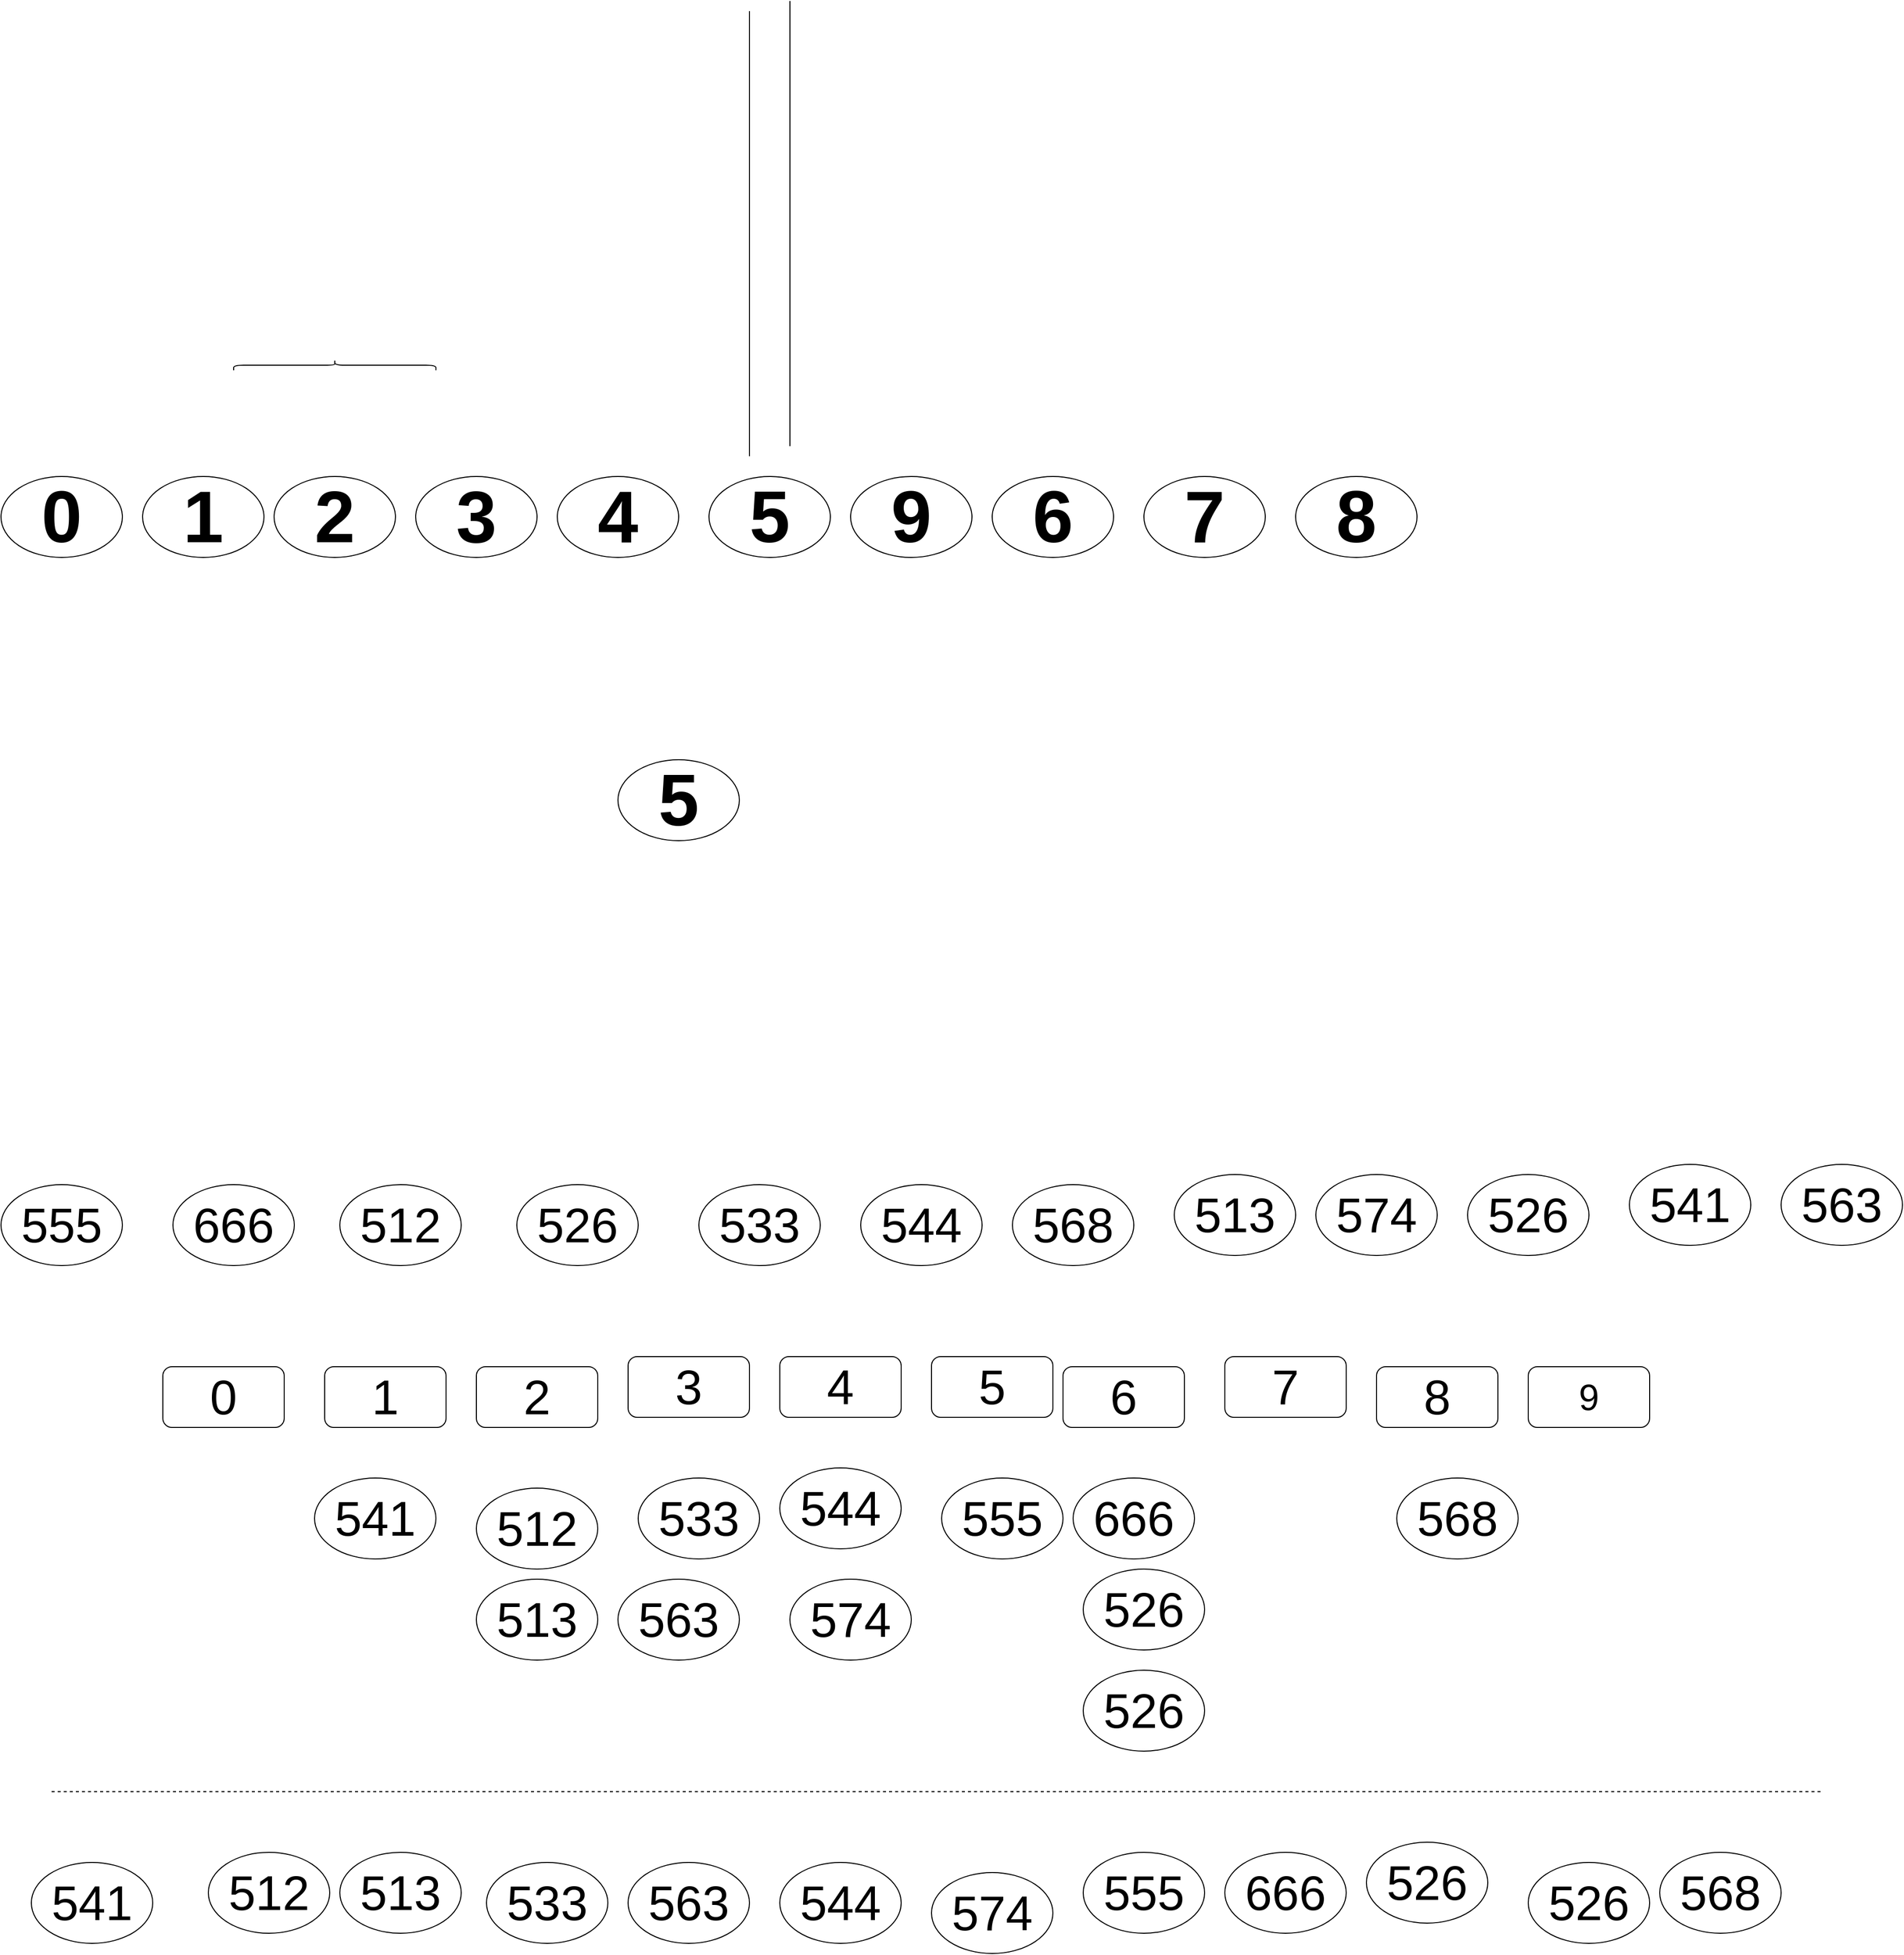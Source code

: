 <mxfile version="13.9.2" type="github">
  <diagram id="_EOCAi77XOAJ9oEXkqJe" name="第 1 页">
    <mxGraphModel dx="1955" dy="4196" grid="1" gridSize="10" guides="1" tooltips="1" connect="1" arrows="1" fold="1" page="1" pageScale="1" pageWidth="2339" pageHeight="3300" math="0" shadow="0">
      <root>
        <mxCell id="0" />
        <mxCell id="1" parent="0" />
        <mxCell id="ea-LpxU6wN2zHLPZi2gO-2" value="&lt;b&gt;&lt;font style=&quot;font-size: 72px&quot;&gt;1&lt;/font&gt;&lt;/b&gt;" style="ellipse;whiteSpace=wrap;html=1;" parent="1" vertex="1">
          <mxGeometry x="260" y="140" width="120" height="80" as="geometry" />
        </mxCell>
        <mxCell id="ea-LpxU6wN2zHLPZi2gO-3" value="&lt;b&gt;&lt;font style=&quot;font-size: 72px&quot;&gt;0&lt;/font&gt;&lt;/b&gt;" style="ellipse;whiteSpace=wrap;html=1;" parent="1" vertex="1">
          <mxGeometry x="120" y="140" width="120" height="80" as="geometry" />
        </mxCell>
        <mxCell id="ea-LpxU6wN2zHLPZi2gO-4" value="&lt;b&gt;&lt;font style=&quot;font-size: 72px&quot;&gt;2&lt;/font&gt;&lt;/b&gt;" style="ellipse;whiteSpace=wrap;html=1;" parent="1" vertex="1">
          <mxGeometry x="390" y="140" width="120" height="80" as="geometry" />
        </mxCell>
        <mxCell id="ea-LpxU6wN2zHLPZi2gO-5" value="&lt;span style=&quot;font-size: 72px&quot;&gt;&lt;b&gt;7&lt;/b&gt;&lt;/span&gt;" style="ellipse;whiteSpace=wrap;html=1;" parent="1" vertex="1">
          <mxGeometry x="1250" y="140" width="120" height="80" as="geometry" />
        </mxCell>
        <mxCell id="ea-LpxU6wN2zHLPZi2gO-6" value="&lt;b&gt;&lt;font style=&quot;font-size: 72px&quot;&gt;6&lt;/font&gt;&lt;/b&gt;" style="ellipse;whiteSpace=wrap;html=1;" parent="1" vertex="1">
          <mxGeometry x="1100" y="140" width="120" height="80" as="geometry" />
        </mxCell>
        <mxCell id="ea-LpxU6wN2zHLPZi2gO-7" value="&lt;font style=&quot;font-size: 72px&quot;&gt;&lt;b&gt;9&lt;/b&gt;&lt;/font&gt;" style="ellipse;whiteSpace=wrap;html=1;" parent="1" vertex="1">
          <mxGeometry x="960" y="140" width="120" height="80" as="geometry" />
        </mxCell>
        <mxCell id="ea-LpxU6wN2zHLPZi2gO-8" value="&lt;b&gt;&lt;font style=&quot;font-size: 72px&quot;&gt;5&lt;/font&gt;&lt;/b&gt;" style="ellipse;whiteSpace=wrap;html=1;" parent="1" vertex="1">
          <mxGeometry x="820" y="140" width="120" height="80" as="geometry" />
        </mxCell>
        <mxCell id="ea-LpxU6wN2zHLPZi2gO-9" value="&lt;b&gt;&lt;font style=&quot;font-size: 72px&quot;&gt;4&lt;/font&gt;&lt;/b&gt;" style="ellipse;whiteSpace=wrap;html=1;" parent="1" vertex="1">
          <mxGeometry x="670" y="140" width="120" height="80" as="geometry" />
        </mxCell>
        <mxCell id="ea-LpxU6wN2zHLPZi2gO-10" value="&lt;b&gt;&lt;font style=&quot;font-size: 72px&quot;&gt;3&lt;/font&gt;&lt;/b&gt;" style="ellipse;whiteSpace=wrap;html=1;" parent="1" vertex="1">
          <mxGeometry x="530" y="140" width="120" height="80" as="geometry" />
        </mxCell>
        <mxCell id="ea-LpxU6wN2zHLPZi2gO-14" value="" style="endArrow=none;html=1;" parent="1" edge="1">
          <mxGeometry width="50" height="50" relative="1" as="geometry">
            <mxPoint x="860" y="120" as="sourcePoint" />
            <mxPoint x="860" y="-320" as="targetPoint" />
          </mxGeometry>
        </mxCell>
        <mxCell id="ea-LpxU6wN2zHLPZi2gO-15" value="&lt;span style=&quot;font-size: 72px&quot;&gt;&lt;b&gt;8&lt;/b&gt;&lt;/span&gt;" style="ellipse;whiteSpace=wrap;html=1;" parent="1" vertex="1">
          <mxGeometry x="1400" y="140" width="120" height="80" as="geometry" />
        </mxCell>
        <mxCell id="ynPJpaAH1sRHCTOOz7BC-1" value="" style="shape=curlyBracket;whiteSpace=wrap;html=1;rounded=1;rotation=90;" vertex="1" parent="1">
          <mxGeometry x="445" y="-70" width="10" height="200" as="geometry" />
        </mxCell>
        <mxCell id="ynPJpaAH1sRHCTOOz7BC-2" value="&lt;font style=&quot;font-size: 72px&quot;&gt;&lt;b&gt;5&lt;/b&gt;&lt;/font&gt;" style="ellipse;whiteSpace=wrap;html=1;" vertex="1" parent="1">
          <mxGeometry x="730" y="420" width="120" height="80" as="geometry" />
        </mxCell>
        <mxCell id="ynPJpaAH1sRHCTOOz7BC-5" value="" style="endArrow=none;html=1;" edge="1" parent="1">
          <mxGeometry width="50" height="50" relative="1" as="geometry">
            <mxPoint x="900" y="110" as="sourcePoint" />
            <mxPoint x="900" y="-330" as="targetPoint" />
          </mxGeometry>
        </mxCell>
        <mxCell id="ynPJpaAH1sRHCTOOz7BC-6" value="&lt;font style=&quot;font-size: 48px&quot;&gt;666&lt;/font&gt;" style="ellipse;whiteSpace=wrap;html=1;" vertex="1" parent="1">
          <mxGeometry x="290" y="840" width="120" height="80" as="geometry" />
        </mxCell>
        <mxCell id="ynPJpaAH1sRHCTOOz7BC-8" value="&lt;font style=&quot;font-size: 48px&quot;&gt;555&lt;/font&gt;" style="ellipse;whiteSpace=wrap;html=1;" vertex="1" parent="1">
          <mxGeometry x="120" y="840" width="120" height="80" as="geometry" />
        </mxCell>
        <mxCell id="ynPJpaAH1sRHCTOOz7BC-9" value="&lt;font style=&quot;font-size: 48px&quot;&gt;563&lt;/font&gt;" style="ellipse;whiteSpace=wrap;html=1;" vertex="1" parent="1">
          <mxGeometry x="1880" y="820" width="120" height="80" as="geometry" />
        </mxCell>
        <mxCell id="ynPJpaAH1sRHCTOOz7BC-10" value="&lt;font style=&quot;font-size: 48px&quot;&gt;541&lt;/font&gt;" style="ellipse;whiteSpace=wrap;html=1;" vertex="1" parent="1">
          <mxGeometry x="1730" y="820" width="120" height="80" as="geometry" />
        </mxCell>
        <mxCell id="ynPJpaAH1sRHCTOOz7BC-11" value="&lt;font style=&quot;font-size: 48px&quot;&gt;526&lt;/font&gt;" style="ellipse;whiteSpace=wrap;html=1;" vertex="1" parent="1">
          <mxGeometry x="1570" y="830" width="120" height="80" as="geometry" />
        </mxCell>
        <mxCell id="ynPJpaAH1sRHCTOOz7BC-12" value="&lt;font style=&quot;font-size: 48px&quot;&gt;574&lt;/font&gt;" style="ellipse;whiteSpace=wrap;html=1;" vertex="1" parent="1">
          <mxGeometry x="1420" y="830" width="120" height="80" as="geometry" />
        </mxCell>
        <mxCell id="ynPJpaAH1sRHCTOOz7BC-13" value="&lt;font style=&quot;font-size: 48px&quot;&gt;513&lt;/font&gt;" style="ellipse;whiteSpace=wrap;html=1;" vertex="1" parent="1">
          <mxGeometry x="1280" y="830" width="120" height="80" as="geometry" />
        </mxCell>
        <mxCell id="ynPJpaAH1sRHCTOOz7BC-14" value="&lt;font style=&quot;font-size: 48px&quot;&gt;568&lt;/font&gt;" style="ellipse;whiteSpace=wrap;html=1;" vertex="1" parent="1">
          <mxGeometry x="1120" y="840" width="120" height="80" as="geometry" />
        </mxCell>
        <mxCell id="ynPJpaAH1sRHCTOOz7BC-15" value="&lt;font style=&quot;font-size: 48px&quot;&gt;544&lt;/font&gt;" style="ellipse;whiteSpace=wrap;html=1;" vertex="1" parent="1">
          <mxGeometry x="970" y="840" width="120" height="80" as="geometry" />
        </mxCell>
        <mxCell id="ynPJpaAH1sRHCTOOz7BC-16" value="&lt;font style=&quot;font-size: 48px&quot;&gt;533&lt;/font&gt;" style="ellipse;whiteSpace=wrap;html=1;" vertex="1" parent="1">
          <mxGeometry x="810" y="840" width="120" height="80" as="geometry" />
        </mxCell>
        <mxCell id="ynPJpaAH1sRHCTOOz7BC-17" value="&lt;font style=&quot;font-size: 48px&quot;&gt;526&lt;/font&gt;" style="ellipse;whiteSpace=wrap;html=1;" vertex="1" parent="1">
          <mxGeometry x="630" y="840" width="120" height="80" as="geometry" />
        </mxCell>
        <mxCell id="ynPJpaAH1sRHCTOOz7BC-18" value="&lt;font style=&quot;font-size: 48px&quot;&gt;512&lt;/font&gt;" style="ellipse;whiteSpace=wrap;html=1;" vertex="1" parent="1">
          <mxGeometry x="455" y="840" width="120" height="80" as="geometry" />
        </mxCell>
        <mxCell id="ynPJpaAH1sRHCTOOz7BC-20" value="&lt;font style=&quot;font-size: 48px&quot;&gt;0&lt;/font&gt;" style="rounded=1;whiteSpace=wrap;html=1;" vertex="1" parent="1">
          <mxGeometry x="280" y="1020" width="120" height="60" as="geometry" />
        </mxCell>
        <mxCell id="ynPJpaAH1sRHCTOOz7BC-21" value="&lt;font style=&quot;font-size: 48px&quot;&gt;8&lt;/font&gt;" style="rounded=1;whiteSpace=wrap;html=1;" vertex="1" parent="1">
          <mxGeometry x="1480" y="1020" width="120" height="60" as="geometry" />
        </mxCell>
        <mxCell id="ynPJpaAH1sRHCTOOz7BC-22" value="&lt;font style=&quot;font-size: 48px&quot;&gt;7&lt;/font&gt;" style="rounded=1;whiteSpace=wrap;html=1;" vertex="1" parent="1">
          <mxGeometry x="1330" y="1010" width="120" height="60" as="geometry" />
        </mxCell>
        <mxCell id="ynPJpaAH1sRHCTOOz7BC-23" value="&lt;font style=&quot;font-size: 48px&quot;&gt;6&lt;/font&gt;" style="rounded=1;whiteSpace=wrap;html=1;" vertex="1" parent="1">
          <mxGeometry x="1170" y="1020" width="120" height="60" as="geometry" />
        </mxCell>
        <mxCell id="ynPJpaAH1sRHCTOOz7BC-24" value="&lt;font style=&quot;font-size: 48px&quot;&gt;5&lt;/font&gt;" style="rounded=1;whiteSpace=wrap;html=1;" vertex="1" parent="1">
          <mxGeometry x="1040" y="1010" width="120" height="60" as="geometry" />
        </mxCell>
        <mxCell id="ynPJpaAH1sRHCTOOz7BC-25" value="&lt;font style=&quot;font-size: 48px&quot;&gt;4&lt;/font&gt;" style="rounded=1;whiteSpace=wrap;html=1;" vertex="1" parent="1">
          <mxGeometry x="890" y="1010" width="120" height="60" as="geometry" />
        </mxCell>
        <mxCell id="ynPJpaAH1sRHCTOOz7BC-26" value="&lt;font style=&quot;font-size: 48px&quot;&gt;3&lt;/font&gt;" style="rounded=1;whiteSpace=wrap;html=1;" vertex="1" parent="1">
          <mxGeometry x="740" y="1010" width="120" height="60" as="geometry" />
        </mxCell>
        <mxCell id="ynPJpaAH1sRHCTOOz7BC-27" value="&lt;font style=&quot;font-size: 48px&quot;&gt;2&lt;/font&gt;" style="rounded=1;whiteSpace=wrap;html=1;" vertex="1" parent="1">
          <mxGeometry x="590" y="1020" width="120" height="60" as="geometry" />
        </mxCell>
        <mxCell id="ynPJpaAH1sRHCTOOz7BC-28" value="&lt;font style=&quot;font-size: 48px&quot;&gt;1&lt;/font&gt;" style="rounded=1;whiteSpace=wrap;html=1;" vertex="1" parent="1">
          <mxGeometry x="440" y="1020" width="120" height="60" as="geometry" />
        </mxCell>
        <mxCell id="ynPJpaAH1sRHCTOOz7BC-30" value="&lt;font style=&quot;font-size: 36px&quot;&gt;9&lt;/font&gt;" style="rounded=1;whiteSpace=wrap;html=1;" vertex="1" parent="1">
          <mxGeometry x="1630" y="1020" width="120" height="60" as="geometry" />
        </mxCell>
        <mxCell id="ynPJpaAH1sRHCTOOz7BC-32" value="&lt;font style=&quot;font-size: 48px&quot;&gt;555&lt;/font&gt;" style="ellipse;whiteSpace=wrap;html=1;" vertex="1" parent="1">
          <mxGeometry x="1050" y="1130" width="120" height="80" as="geometry" />
        </mxCell>
        <mxCell id="ynPJpaAH1sRHCTOOz7BC-33" value="&lt;font style=&quot;font-size: 48px&quot;&gt;666&lt;/font&gt;" style="ellipse;whiteSpace=wrap;html=1;" vertex="1" parent="1">
          <mxGeometry x="1180" y="1130" width="120" height="80" as="geometry" />
        </mxCell>
        <mxCell id="ynPJpaAH1sRHCTOOz7BC-34" value="&lt;font style=&quot;font-size: 48px&quot;&gt;512&lt;/font&gt;" style="ellipse;whiteSpace=wrap;html=1;" vertex="1" parent="1">
          <mxGeometry x="590" y="1140" width="120" height="80" as="geometry" />
        </mxCell>
        <mxCell id="ynPJpaAH1sRHCTOOz7BC-35" value="&lt;font style=&quot;font-size: 48px&quot;&gt;526&lt;/font&gt;" style="ellipse;whiteSpace=wrap;html=1;" vertex="1" parent="1">
          <mxGeometry x="1190" y="1220" width="120" height="80" as="geometry" />
        </mxCell>
        <mxCell id="ynPJpaAH1sRHCTOOz7BC-36" value="&lt;font style=&quot;font-size: 48px&quot;&gt;533&lt;/font&gt;" style="ellipse;whiteSpace=wrap;html=1;" vertex="1" parent="1">
          <mxGeometry x="750" y="1130" width="120" height="80" as="geometry" />
        </mxCell>
        <mxCell id="ynPJpaAH1sRHCTOOz7BC-37" value="&lt;font style=&quot;font-size: 48px&quot;&gt;544&lt;/font&gt;" style="ellipse;whiteSpace=wrap;html=1;" vertex="1" parent="1">
          <mxGeometry x="890" y="1120" width="120" height="80" as="geometry" />
        </mxCell>
        <mxCell id="ynPJpaAH1sRHCTOOz7BC-38" value="&lt;font style=&quot;font-size: 48px&quot;&gt;568&lt;/font&gt;" style="ellipse;whiteSpace=wrap;html=1;" vertex="1" parent="1">
          <mxGeometry x="1500" y="1130" width="120" height="80" as="geometry" />
        </mxCell>
        <mxCell id="ynPJpaAH1sRHCTOOz7BC-39" value="&lt;font style=&quot;font-size: 48px&quot;&gt;513&lt;/font&gt;" style="ellipse;whiteSpace=wrap;html=1;" vertex="1" parent="1">
          <mxGeometry x="590" y="1230" width="120" height="80" as="geometry" />
        </mxCell>
        <mxCell id="ynPJpaAH1sRHCTOOz7BC-40" value="&lt;font style=&quot;font-size: 48px&quot;&gt;574&lt;/font&gt;" style="ellipse;whiteSpace=wrap;html=1;" vertex="1" parent="1">
          <mxGeometry x="900" y="1230" width="120" height="80" as="geometry" />
        </mxCell>
        <mxCell id="ynPJpaAH1sRHCTOOz7BC-42" value="&lt;font style=&quot;font-size: 48px&quot;&gt;541&lt;/font&gt;" style="ellipse;whiteSpace=wrap;html=1;" vertex="1" parent="1">
          <mxGeometry x="430" y="1130" width="120" height="80" as="geometry" />
        </mxCell>
        <mxCell id="ynPJpaAH1sRHCTOOz7BC-43" value="&lt;font style=&quot;font-size: 48px&quot;&gt;563&lt;/font&gt;" style="ellipse;whiteSpace=wrap;html=1;" vertex="1" parent="1">
          <mxGeometry x="730" y="1230" width="120" height="80" as="geometry" />
        </mxCell>
        <mxCell id="ynPJpaAH1sRHCTOOz7BC-44" value="&lt;font style=&quot;font-size: 48px&quot;&gt;541&lt;/font&gt;" style="ellipse;whiteSpace=wrap;html=1;" vertex="1" parent="1">
          <mxGeometry x="150" y="1510" width="120" height="80" as="geometry" />
        </mxCell>
        <mxCell id="ynPJpaAH1sRHCTOOz7BC-45" value="&lt;font style=&quot;font-size: 48px&quot;&gt;512&lt;/font&gt;" style="ellipse;whiteSpace=wrap;html=1;" vertex="1" parent="1">
          <mxGeometry x="325" y="1500" width="120" height="80" as="geometry" />
        </mxCell>
        <mxCell id="ynPJpaAH1sRHCTOOz7BC-46" value="&lt;font style=&quot;font-size: 48px&quot;&gt;513&lt;/font&gt;" style="ellipse;whiteSpace=wrap;html=1;" vertex="1" parent="1">
          <mxGeometry x="455" y="1500" width="120" height="80" as="geometry" />
        </mxCell>
        <mxCell id="ynPJpaAH1sRHCTOOz7BC-47" value="&lt;font style=&quot;font-size: 48px&quot;&gt;533&lt;/font&gt;" style="ellipse;whiteSpace=wrap;html=1;" vertex="1" parent="1">
          <mxGeometry x="600" y="1510" width="120" height="80" as="geometry" />
        </mxCell>
        <mxCell id="ynPJpaAH1sRHCTOOz7BC-48" value="&lt;font style=&quot;font-size: 48px&quot;&gt;563&lt;/font&gt;" style="ellipse;whiteSpace=wrap;html=1;" vertex="1" parent="1">
          <mxGeometry x="740" y="1510" width="120" height="80" as="geometry" />
        </mxCell>
        <mxCell id="ynPJpaAH1sRHCTOOz7BC-49" value="&lt;font style=&quot;font-size: 48px&quot;&gt;544&lt;/font&gt;" style="ellipse;whiteSpace=wrap;html=1;" vertex="1" parent="1">
          <mxGeometry x="890" y="1510" width="120" height="80" as="geometry" />
        </mxCell>
        <mxCell id="ynPJpaAH1sRHCTOOz7BC-50" value="&lt;font style=&quot;font-size: 48px&quot;&gt;574&lt;/font&gt;" style="ellipse;whiteSpace=wrap;html=1;" vertex="1" parent="1">
          <mxGeometry x="1040" y="1520" width="120" height="80" as="geometry" />
        </mxCell>
        <mxCell id="ynPJpaAH1sRHCTOOz7BC-51" value="&lt;font style=&quot;font-size: 48px&quot;&gt;555&lt;/font&gt;" style="ellipse;whiteSpace=wrap;html=1;" vertex="1" parent="1">
          <mxGeometry x="1190" y="1500" width="120" height="80" as="geometry" />
        </mxCell>
        <mxCell id="ynPJpaAH1sRHCTOOz7BC-52" value="&lt;font style=&quot;font-size: 48px&quot;&gt;666&lt;/font&gt;" style="ellipse;whiteSpace=wrap;html=1;" vertex="1" parent="1">
          <mxGeometry x="1330" y="1500" width="120" height="80" as="geometry" />
        </mxCell>
        <mxCell id="ynPJpaAH1sRHCTOOz7BC-53" value="&lt;font style=&quot;font-size: 48px&quot;&gt;526&lt;/font&gt;" style="ellipse;whiteSpace=wrap;html=1;" vertex="1" parent="1">
          <mxGeometry x="1470" y="1490" width="120" height="80" as="geometry" />
        </mxCell>
        <mxCell id="ynPJpaAH1sRHCTOOz7BC-54" value="&lt;font style=&quot;font-size: 48px&quot;&gt;526&lt;/font&gt;" style="ellipse;whiteSpace=wrap;html=1;" vertex="1" parent="1">
          <mxGeometry x="1630" y="1510" width="120" height="80" as="geometry" />
        </mxCell>
        <mxCell id="ynPJpaAH1sRHCTOOz7BC-55" value="&lt;font style=&quot;font-size: 48px&quot;&gt;568&lt;/font&gt;" style="ellipse;whiteSpace=wrap;html=1;" vertex="1" parent="1">
          <mxGeometry x="1760" y="1500" width="120" height="80" as="geometry" />
        </mxCell>
        <mxCell id="ynPJpaAH1sRHCTOOz7BC-56" value="&lt;font style=&quot;font-size: 48px&quot;&gt;526&lt;/font&gt;" style="ellipse;whiteSpace=wrap;html=1;" vertex="1" parent="1">
          <mxGeometry x="1190" y="1320" width="120" height="80" as="geometry" />
        </mxCell>
        <mxCell id="ynPJpaAH1sRHCTOOz7BC-57" value="" style="endArrow=none;dashed=1;html=1;" edge="1" parent="1">
          <mxGeometry width="50" height="50" relative="1" as="geometry">
            <mxPoint x="170" y="1440" as="sourcePoint" />
            <mxPoint x="1920" y="1440" as="targetPoint" />
          </mxGeometry>
        </mxCell>
      </root>
    </mxGraphModel>
  </diagram>
</mxfile>
